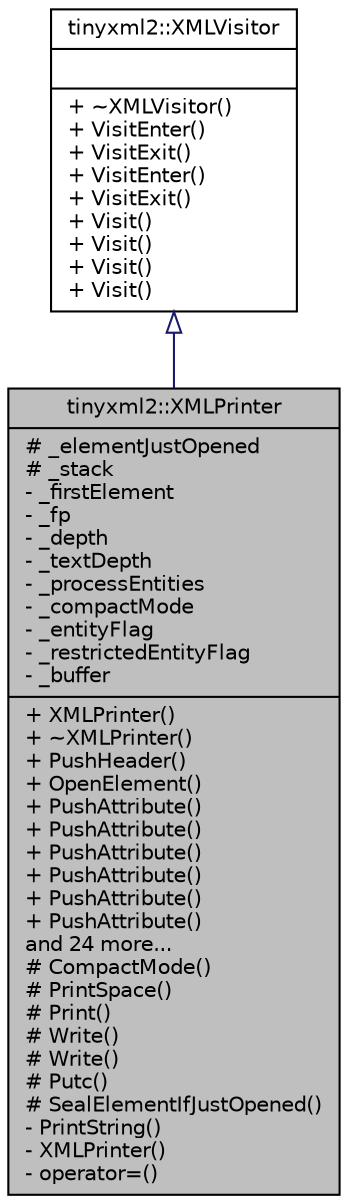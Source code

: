 digraph "tinyxml2::XMLPrinter"
{
 // LATEX_PDF_SIZE
  edge [fontname="Helvetica",fontsize="10",labelfontname="Helvetica",labelfontsize="10"];
  node [fontname="Helvetica",fontsize="10",shape=record];
  Node1 [label="{tinyxml2::XMLPrinter\n|# _elementJustOpened\l# _stack\l- _firstElement\l- _fp\l- _depth\l- _textDepth\l- _processEntities\l- _compactMode\l- _entityFlag\l- _restrictedEntityFlag\l- _buffer\l|+ XMLPrinter()\l+ ~XMLPrinter()\l+ PushHeader()\l+ OpenElement()\l+ PushAttribute()\l+ PushAttribute()\l+ PushAttribute()\l+ PushAttribute()\l+ PushAttribute()\l+ PushAttribute()\land 24 more...\l# CompactMode()\l# PrintSpace()\l# Print()\l# Write()\l# Write()\l# Putc()\l# SealElementIfJustOpened()\l- PrintString()\l- XMLPrinter()\l- operator=()\l}",height=0.2,width=0.4,color="black", fillcolor="grey75", style="filled", fontcolor="black",tooltip=" "];
  Node2 -> Node1 [dir="back",color="midnightblue",fontsize="10",style="solid",arrowtail="onormal",fontname="Helvetica"];
  Node2 [label="{tinyxml2::XMLVisitor\n||+ ~XMLVisitor()\l+ VisitEnter()\l+ VisitExit()\l+ VisitEnter()\l+ VisitExit()\l+ Visit()\l+ Visit()\l+ Visit()\l+ Visit()\l}",height=0.2,width=0.4,color="black", fillcolor="white", style="filled",URL="$classtinyxml2_1_1_x_m_l_visitor.html",tooltip=" "];
}
